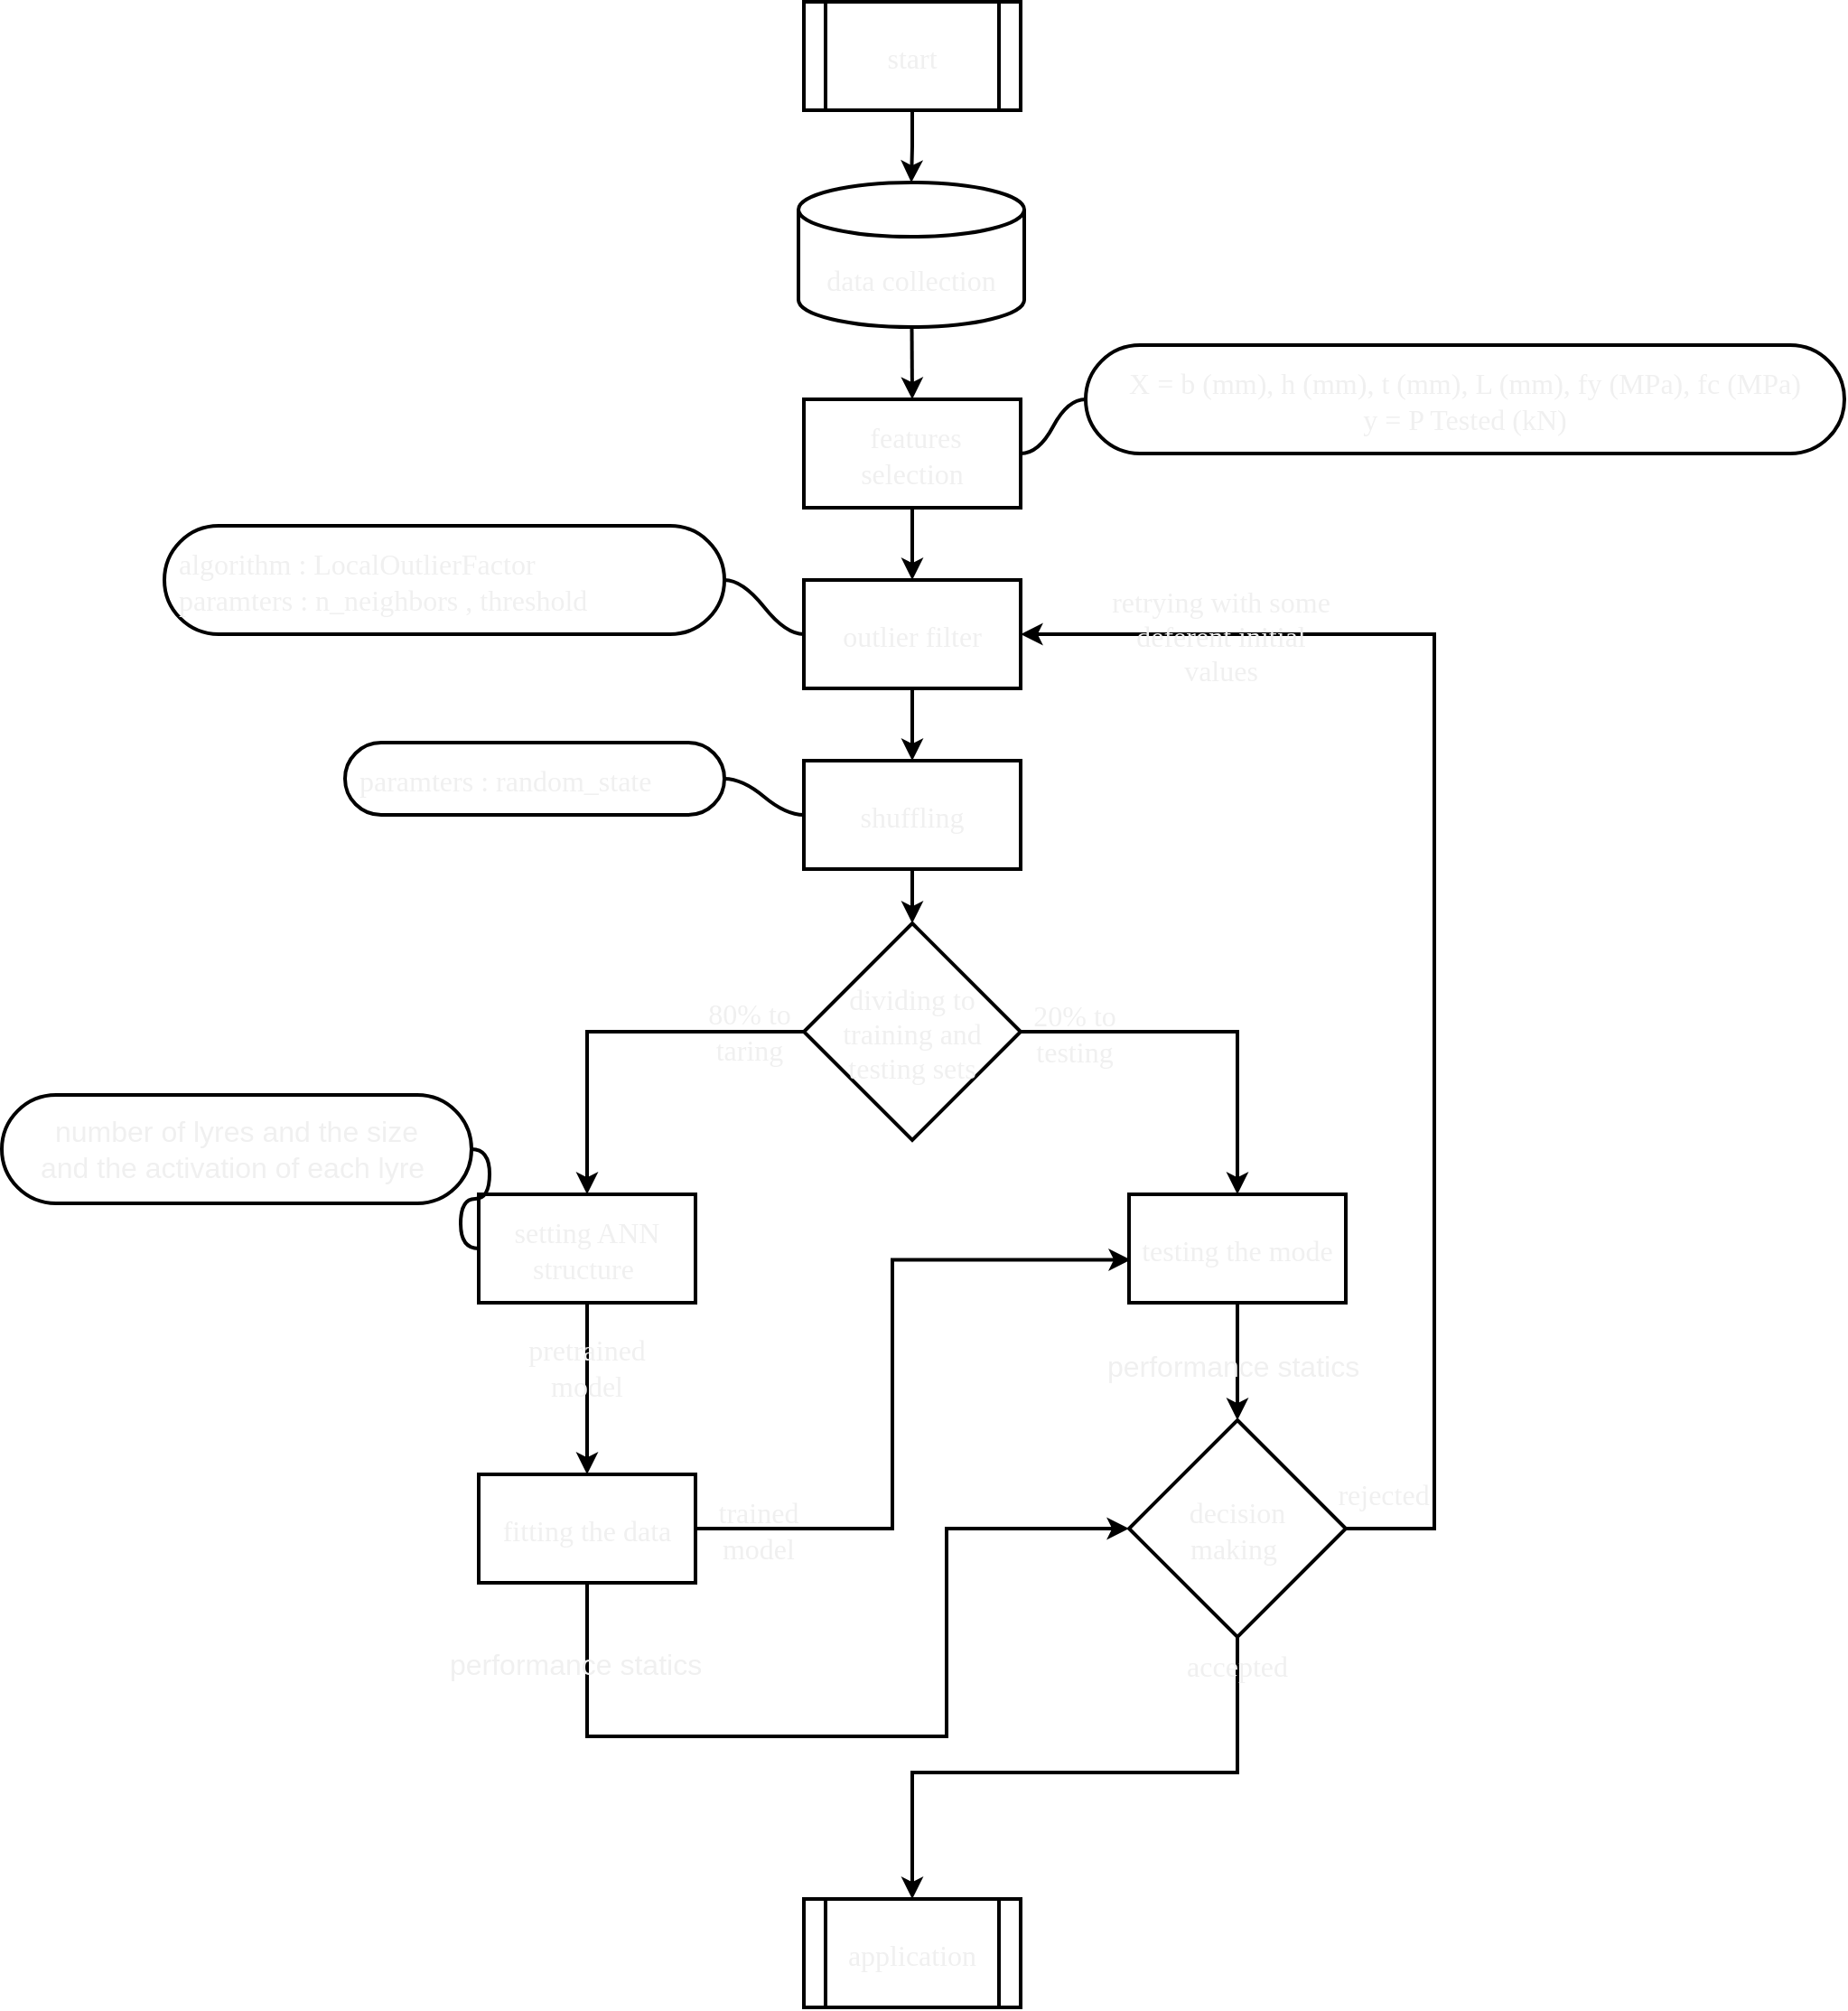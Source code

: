 <mxfile version="20.5.3" type="embed"><diagram id="C5RBs43oDa-KdzZeNtuy" name="Page-1"><mxGraphModel dx="1498" dy="1087" grid="1" gridSize="10" guides="1" tooltips="1" connect="1" arrows="1" fold="1" page="1" pageScale="1" pageWidth="1169" pageHeight="1654" math="0" shadow="0"><root><mxCell id="WIyWlLk6GJQsqaUBKTNV-0"/><mxCell id="WIyWlLk6GJQsqaUBKTNV-1" parent="WIyWlLk6GJQsqaUBKTNV-0"/><mxCell id="g3-n2oAxiO13UJBlfTeH-2" value=" features selection" style="rounded=0;strokeWidth=2;fontFamily=Times New Roman;spacing=8;spacingTop=2;snapToPoint=0;fixDash=0;editable=1;movable=1;resizable=1;rotatable=1;deletable=1;locked=0;connectable=1;backgroundOutline=0;comic=0;shadow=0;fontSize=16;fontColor=#F0F0F0;labelBackgroundColor=none;labelBorderColor=none;whiteSpace=wrap;html=1;" parent="WIyWlLk6GJQsqaUBKTNV-1" vertex="1"><mxGeometry x="551" y="420" width="120" height="60" as="geometry"/></mxCell><mxCell id="g3-n2oAxiO13UJBlfTeH-3" value="data collection" style="shape=cylinder3;boundedLbl=1;backgroundOutline=0;size=15;strokeWidth=2;fontFamily=Times New Roman;spacing=8;spacingTop=2;snapToPoint=0;fixDash=0;editable=1;movable=1;resizable=1;rotatable=1;deletable=1;locked=0;connectable=1;comic=0;shadow=0;fontSize=16;fontColor=#F0F0F0;labelBackgroundColor=none;labelBorderColor=none;whiteSpace=wrap;html=1;" parent="WIyWlLk6GJQsqaUBKTNV-1" vertex="1"><mxGeometry x="548" y="300" width="125" height="80" as="geometry"/></mxCell><mxCell id="g3-n2oAxiO13UJBlfTeH-4" value="outlier filter" style="rounded=0;strokeWidth=2;fontFamily=Times New Roman;spacing=8;spacingTop=2;snapToPoint=0;fixDash=0;editable=1;movable=1;resizable=1;rotatable=1;deletable=1;locked=0;connectable=1;backgroundOutline=0;comic=0;shadow=0;fontSize=16;fontColor=#F0F0F0;labelBackgroundColor=none;labelBorderColor=none;whiteSpace=wrap;html=1;" parent="WIyWlLk6GJQsqaUBKTNV-1" vertex="1"><mxGeometry x="551" y="520" width="120" height="60" as="geometry"/></mxCell><mxCell id="g3-n2oAxiO13UJBlfTeH-14" value="" style="edgeStyle=orthogonalEdgeStyle;rounded=0;orthogonalLoop=1;jettySize=auto;strokeWidth=2;fontFamily=Times New Roman;spacing=8;spacingTop=2;snapToPoint=0;fixDash=0;editable=1;movable=1;resizable=1;rotatable=1;deletable=1;locked=0;connectable=1;backgroundOutline=0;comic=0;shadow=0;fontSize=16;fontColor=#F0F0F0;labelBackgroundColor=none;labelBorderColor=none;html=1;" parent="WIyWlLk6GJQsqaUBKTNV-1" source="g3-n2oAxiO13UJBlfTeH-5" target="g3-n2oAxiO13UJBlfTeH-10" edge="1"><mxGeometry relative="1" as="geometry"/></mxCell><mxCell id="g3-n2oAxiO13UJBlfTeH-5" value="shuffling" style="rounded=0;strokeWidth=2;fontFamily=Times New Roman;spacing=8;spacingTop=2;snapToPoint=0;fixDash=0;editable=1;movable=1;resizable=1;rotatable=1;deletable=1;locked=0;connectable=1;backgroundOutline=0;comic=0;shadow=0;fontSize=16;fontColor=#F0F0F0;labelBackgroundColor=none;labelBorderColor=none;whiteSpace=wrap;html=1;" parent="WIyWlLk6GJQsqaUBKTNV-1" vertex="1"><mxGeometry x="551" y="620" width="120" height="60" as="geometry"/></mxCell><mxCell id="g3-n2oAxiO13UJBlfTeH-6" value="" style="endArrow=classic;rounded=0;entryX=0.5;entryY=0;entryDx=0;entryDy=0;strokeWidth=2;fontFamily=Times New Roman;spacing=8;spacingTop=2;snapToPoint=0;fixDash=0;editable=1;movable=1;resizable=1;rotatable=1;deletable=1;locked=0;connectable=1;backgroundOutline=0;comic=0;shadow=0;fontSize=16;fontColor=#F0F0F0;labelBackgroundColor=none;labelBorderColor=none;html=1;" parent="WIyWlLk6GJQsqaUBKTNV-1" source="g3-n2oAxiO13UJBlfTeH-3" target="g3-n2oAxiO13UJBlfTeH-2" edge="1"><mxGeometry width="50" height="50" relative="1" as="geometry"><mxPoint x="491" y="600" as="sourcePoint"/><mxPoint x="541" y="550" as="targetPoint"/></mxGeometry></mxCell><mxCell id="g3-n2oAxiO13UJBlfTeH-7" value="" style="endArrow=classic;rounded=0;entryX=0.5;entryY=0;entryDx=0;entryDy=0;strokeWidth=2;fontFamily=Times New Roman;spacing=8;spacingTop=2;snapToPoint=0;fixDash=0;editable=1;movable=1;resizable=1;rotatable=1;deletable=1;locked=0;connectable=1;backgroundOutline=0;comic=0;shadow=0;fontSize=16;fontColor=#F0F0F0;labelBackgroundColor=none;labelBorderColor=none;html=1;" parent="WIyWlLk6GJQsqaUBKTNV-1" source="g3-n2oAxiO13UJBlfTeH-2" target="g3-n2oAxiO13UJBlfTeH-4" edge="1"><mxGeometry width="50" height="50" relative="1" as="geometry"><mxPoint x="351" y="550" as="sourcePoint"/><mxPoint x="401" y="500" as="targetPoint"/></mxGeometry></mxCell><mxCell id="g3-n2oAxiO13UJBlfTeH-8" value="" style="endArrow=classic;rounded=0;entryX=0.5;entryY=0;entryDx=0;entryDy=0;exitX=0.5;exitY=1;exitDx=0;exitDy=0;strokeWidth=2;fontFamily=Times New Roman;spacing=8;spacingTop=2;snapToPoint=0;fixDash=0;editable=1;movable=1;resizable=1;rotatable=1;deletable=1;locked=0;connectable=1;backgroundOutline=0;comic=0;shadow=0;fontSize=16;fontColor=#F0F0F0;labelBackgroundColor=none;labelBorderColor=none;html=1;" parent="WIyWlLk6GJQsqaUBKTNV-1" source="g3-n2oAxiO13UJBlfTeH-4" target="g3-n2oAxiO13UJBlfTeH-5" edge="1"><mxGeometry width="50" height="50" relative="1" as="geometry"><mxPoint x="620" y="572" as="sourcePoint"/><mxPoint x="620" y="612" as="targetPoint"/></mxGeometry></mxCell><mxCell id="g3-n2oAxiO13UJBlfTeH-21" value="" style="edgeStyle=orthogonalEdgeStyle;rounded=0;orthogonalLoop=1;jettySize=auto;entryX=0.5;entryY=0;entryDx=0;entryDy=0;strokeWidth=2;fontFamily=Times New Roman;spacing=8;spacingTop=2;snapToPoint=0;fixDash=0;editable=1;movable=1;resizable=1;rotatable=1;deletable=1;locked=0;connectable=1;backgroundOutline=0;comic=0;shadow=0;fontSize=16;fontColor=#F0F0F0;labelBackgroundColor=none;labelBorderColor=none;html=1;" parent="WIyWlLk6GJQsqaUBKTNV-1" source="g3-n2oAxiO13UJBlfTeH-10" target="g3-n2oAxiO13UJBlfTeH-15" edge="1"><mxGeometry relative="1" as="geometry"/></mxCell><mxCell id="g3-n2oAxiO13UJBlfTeH-30" value="" style="edgeStyle=orthogonalEdgeStyle;rounded=0;orthogonalLoop=1;jettySize=auto;entryX=0.5;entryY=0;entryDx=0;entryDy=0;strokeWidth=2;fontFamily=Times New Roman;spacing=8;spacingTop=2;snapToPoint=0;fixDash=0;editable=1;movable=1;resizable=1;rotatable=1;deletable=1;locked=0;connectable=1;backgroundOutline=0;comic=0;shadow=0;fontSize=16;fontColor=#F0F0F0;labelBackgroundColor=none;labelBorderColor=none;html=1;" parent="WIyWlLk6GJQsqaUBKTNV-1" source="g3-n2oAxiO13UJBlfTeH-10" target="g3-n2oAxiO13UJBlfTeH-17" edge="1"><mxGeometry relative="1" as="geometry"/></mxCell><mxCell id="g3-n2oAxiO13UJBlfTeH-10" value="dividing to &lt;br&gt;training and testing sets" style="rhombus;strokeWidth=2;fontFamily=Times New Roman;spacing=8;spacingTop=2;snapToPoint=0;fixDash=0;editable=1;movable=1;resizable=1;rotatable=1;deletable=1;locked=0;connectable=1;backgroundOutline=0;comic=0;shadow=0;fontSize=16;fontColor=#F0F0F0;labelBackgroundColor=none;labelBorderColor=none;whiteSpace=wrap;html=1;" parent="WIyWlLk6GJQsqaUBKTNV-1" vertex="1"><mxGeometry x="551" y="710" width="120" height="120" as="geometry"/></mxCell><mxCell id="g3-n2oAxiO13UJBlfTeH-11" value="20% to testing" style="text;align=center;verticalAlign=middle;rounded=0;strokeWidth=2;fontFamily=Times New Roman;spacing=8;spacingTop=2;snapToPoint=0;fixDash=0;editable=1;movable=1;resizable=1;rotatable=1;deletable=1;locked=0;connectable=1;backgroundOutline=0;comic=0;shadow=0;fontSize=16;fontColor=#F0F0F0;labelBackgroundColor=none;labelBorderColor=none;whiteSpace=wrap;html=1;" parent="WIyWlLk6GJQsqaUBKTNV-1" vertex="1"><mxGeometry x="671" y="755" width="60" height="30" as="geometry"/></mxCell><mxCell id="g3-n2oAxiO13UJBlfTeH-12" value="80% to taring" style="text;align=center;verticalAlign=middle;rounded=0;strokeWidth=2;fontFamily=Times New Roman;spacing=8;spacingTop=2;snapToPoint=0;fixDash=0;editable=1;movable=1;resizable=1;rotatable=1;deletable=1;locked=0;connectable=1;backgroundOutline=0;comic=0;shadow=0;fontSize=16;fontColor=#F0F0F0;labelBackgroundColor=none;labelBorderColor=none;whiteSpace=wrap;html=1;" parent="WIyWlLk6GJQsqaUBKTNV-1" vertex="1"><mxGeometry x="491" y="754" width="60" height="30" as="geometry"/></mxCell><mxCell id="g3-n2oAxiO13UJBlfTeH-22" value="" style="edgeStyle=orthogonalEdgeStyle;rounded=0;orthogonalLoop=1;jettySize=auto;entryX=0.5;entryY=0;entryDx=0;entryDy=0;strokeWidth=2;fontFamily=Times New Roman;spacing=8;spacingTop=2;snapToPoint=0;fixDash=0;editable=1;movable=1;resizable=1;rotatable=1;deletable=1;locked=0;connectable=1;backgroundOutline=0;comic=0;shadow=0;fontSize=16;fontColor=#F0F0F0;labelBackgroundColor=none;labelBorderColor=none;html=1;" parent="WIyWlLk6GJQsqaUBKTNV-1" source="g3-n2oAxiO13UJBlfTeH-15" target="g3-n2oAxiO13UJBlfTeH-16" edge="1"><mxGeometry relative="1" as="geometry"/></mxCell><mxCell id="g3-n2oAxiO13UJBlfTeH-15" value="setting ANN structure " style="rounded=0;strokeWidth=2;fontFamily=Times New Roman;spacing=8;spacingTop=2;snapToPoint=0;fixDash=0;editable=1;movable=1;resizable=1;rotatable=1;deletable=1;locked=0;connectable=1;backgroundOutline=0;comic=0;shadow=0;fontSize=16;fontColor=#F0F0F0;labelBackgroundColor=none;labelBorderColor=none;whiteSpace=wrap;html=1;" parent="WIyWlLk6GJQsqaUBKTNV-1" vertex="1"><mxGeometry x="371" y="860" width="120" height="60" as="geometry"/></mxCell><mxCell id="K5SKpRPEYrI_HWHOqMPw-5" value="" style="edgeStyle=orthogonalEdgeStyle;rounded=0;orthogonalLoop=1;jettySize=auto;strokeWidth=2;fontSize=16;fontColor=#F0F0F0;labelBackgroundColor=none;labelBorderColor=none;html=1;" parent="WIyWlLk6GJQsqaUBKTNV-1" source="g3-n2oAxiO13UJBlfTeH-16" target="g3-n2oAxiO13UJBlfTeH-20" edge="1"><mxGeometry relative="1" as="geometry"><Array as="points"><mxPoint x="431" y="1160"/><mxPoint x="630" y="1160"/><mxPoint x="630" y="1045"/></Array></mxGeometry></mxCell><mxCell id="g3-n2oAxiO13UJBlfTeH-16" value="fitting the data" style="rounded=0;strokeWidth=2;fontFamily=Times New Roman;spacing=8;spacingTop=2;snapToPoint=0;fixDash=0;editable=1;movable=1;resizable=1;rotatable=1;deletable=1;locked=0;connectable=1;backgroundOutline=0;comic=0;shadow=0;fontSize=16;fontColor=#F0F0F0;labelBackgroundColor=none;labelBorderColor=none;whiteSpace=wrap;html=1;" parent="WIyWlLk6GJQsqaUBKTNV-1" vertex="1"><mxGeometry x="371" y="1015" width="120" height="60" as="geometry"/></mxCell><mxCell id="g3-n2oAxiO13UJBlfTeH-31" value="" style="edgeStyle=orthogonalEdgeStyle;rounded=0;orthogonalLoop=1;jettySize=auto;strokeWidth=2;fontFamily=Times New Roman;spacing=8;spacingTop=2;snapToPoint=0;fixDash=0;editable=1;movable=1;resizable=1;rotatable=1;deletable=1;locked=0;connectable=1;backgroundOutline=0;comic=0;shadow=0;fontSize=16;fontColor=#F0F0F0;labelBackgroundColor=none;labelBorderColor=none;html=1;" parent="WIyWlLk6GJQsqaUBKTNV-1" source="g3-n2oAxiO13UJBlfTeH-17" target="g3-n2oAxiO13UJBlfTeH-20" edge="1"><mxGeometry relative="1" as="geometry"/></mxCell><mxCell id="g3-n2oAxiO13UJBlfTeH-17" value="testing the mode" style="rounded=0;strokeWidth=2;fontFamily=Times New Roman;spacing=8;spacingTop=2;snapToPoint=0;fixDash=0;editable=1;movable=1;resizable=1;rotatable=1;deletable=1;locked=0;connectable=1;backgroundOutline=0;comic=0;shadow=0;fontSize=16;fontColor=#F0F0F0;labelBackgroundColor=none;labelBorderColor=none;whiteSpace=wrap;html=1;" parent="WIyWlLk6GJQsqaUBKTNV-1" vertex="1"><mxGeometry x="731" y="860" width="120" height="60" as="geometry"/></mxCell><mxCell id="g3-n2oAxiO13UJBlfTeH-71" value="" style="edgeStyle=orthogonalEdgeStyle;rounded=0;orthogonalLoop=1;jettySize=auto;entryX=1;entryY=0.5;entryDx=0;entryDy=0;strokeWidth=2;fontSize=16;fontColor=#F0F0F0;labelBackgroundColor=none;labelBorderColor=none;html=1;" parent="WIyWlLk6GJQsqaUBKTNV-1" source="g3-n2oAxiO13UJBlfTeH-20" target="g3-n2oAxiO13UJBlfTeH-4" edge="1"><mxGeometry relative="1" as="geometry"><Array as="points"><mxPoint x="900" y="1045"/><mxPoint x="900" y="550"/></Array></mxGeometry></mxCell><mxCell id="K5SKpRPEYrI_HWHOqMPw-0" value="" style="edgeStyle=orthogonalEdgeStyle;rounded=0;orthogonalLoop=1;jettySize=auto;strokeWidth=2;fontSize=16;fontColor=#F0F0F0;labelBackgroundColor=none;labelBorderColor=none;html=1;" parent="WIyWlLk6GJQsqaUBKTNV-1" source="g3-n2oAxiO13UJBlfTeH-20" target="g3-n2oAxiO13UJBlfTeH-48" edge="1"><mxGeometry relative="1" as="geometry"><Array as="points"><mxPoint x="791" y="1180"/><mxPoint x="611" y="1180"/></Array></mxGeometry></mxCell><mxCell id="g3-n2oAxiO13UJBlfTeH-20" value="decision making " style="rhombus;strokeWidth=2;fontFamily=Times New Roman;spacing=8;spacingTop=2;snapToPoint=0;fixDash=0;editable=1;movable=1;resizable=1;rotatable=1;deletable=1;locked=0;connectable=1;backgroundOutline=0;comic=0;shadow=0;fontSize=16;fontColor=#F0F0F0;labelBackgroundColor=none;labelBorderColor=none;whiteSpace=wrap;html=1;" parent="WIyWlLk6GJQsqaUBKTNV-1" vertex="1"><mxGeometry x="731" y="985" width="120" height="120" as="geometry"/></mxCell><mxCell id="g3-n2oAxiO13UJBlfTeH-25" value="trained&lt;br&gt;model" style="text;align=center;verticalAlign=middle;rounded=0;strokeWidth=2;fontFamily=Times New Roman;spacing=8;spacingTop=2;snapToPoint=0;fixDash=0;editable=1;movable=1;resizable=1;rotatable=1;deletable=1;locked=0;connectable=1;backgroundOutline=0;comic=0;shadow=0;fontSize=16;fontColor=#F0F0F0;labelBackgroundColor=none;labelBorderColor=none;whiteSpace=wrap;html=1;" parent="WIyWlLk6GJQsqaUBKTNV-1" vertex="1"><mxGeometry x="491" y="1030" width="70" height="30" as="geometry"/></mxCell><mxCell id="g3-n2oAxiO13UJBlfTeH-34" value="pretrained model" style="text;align=center;verticalAlign=middle;rounded=0;strokeWidth=2;fontFamily=Times New Roman;spacing=8;spacingTop=2;snapToPoint=0;fixDash=0;editable=1;movable=1;resizable=1;rotatable=1;deletable=1;locked=0;connectable=1;backgroundOutline=0;comic=0;shadow=0;fontSize=16;fontColor=#F0F0F0;labelBackgroundColor=none;labelBorderColor=none;whiteSpace=wrap;html=1;" parent="WIyWlLk6GJQsqaUBKTNV-1" vertex="1"><mxGeometry x="381" y="940" width="100" height="30" as="geometry"/></mxCell><mxCell id="g3-n2oAxiO13UJBlfTeH-35" value="start" style="shape=process;backgroundOutline=0;strokeWidth=2;fontFamily=Times New Roman;spacing=8;spacingTop=2;snapToPoint=0;fixDash=0;editable=1;movable=1;resizable=1;rotatable=1;deletable=1;locked=0;connectable=1;comic=0;shadow=0;fontSize=16;fontColor=#F0F0F0;labelBackgroundColor=none;labelBorderColor=none;whiteSpace=wrap;html=1;" parent="WIyWlLk6GJQsqaUBKTNV-1" vertex="1"><mxGeometry x="551" y="200" width="120" height="60" as="geometry"/></mxCell><mxCell id="g3-n2oAxiO13UJBlfTeH-36" value="" style="edgeStyle=orthogonalEdgeStyle;rounded=0;orthogonalLoop=1;jettySize=auto;entryX=0.5;entryY=0;entryDx=0;entryDy=0;entryPerimeter=0;strokeWidth=2;fontFamily=Times New Roman;spacing=8;spacingTop=2;snapToPoint=0;fixDash=0;editable=1;movable=1;resizable=1;rotatable=1;deletable=1;locked=0;connectable=1;backgroundOutline=0;comic=0;shadow=0;fontSize=16;fontColor=#F0F0F0;labelBackgroundColor=none;labelBorderColor=none;html=1;" parent="WIyWlLk6GJQsqaUBKTNV-1" source="g3-n2oAxiO13UJBlfTeH-35" target="g3-n2oAxiO13UJBlfTeH-3" edge="1"><mxGeometry relative="1" as="geometry"/></mxCell><mxCell id="g3-n2oAxiO13UJBlfTeH-38" value="rejected" style="text;align=center;verticalAlign=middle;rounded=0;strokeWidth=2;fontFamily=Times New Roman;spacing=8;spacingTop=2;snapToPoint=0;fixDash=0;editable=1;movable=1;resizable=1;rotatable=1;deletable=1;locked=0;connectable=1;backgroundOutline=0;comic=0;shadow=0;fontSize=16;fontColor=#F0F0F0;labelBackgroundColor=none;labelBorderColor=none;whiteSpace=wrap;html=1;" parent="WIyWlLk6GJQsqaUBKTNV-1" vertex="1"><mxGeometry x="842" y="1010" width="60" height="30" as="geometry"/></mxCell><mxCell id="g3-n2oAxiO13UJBlfTeH-43" value="retrying with some deferent initial values" style="text;align=center;verticalAlign=middle;rounded=0;strokeWidth=2;fontFamily=Times New Roman;spacing=8;spacingTop=2;snapToPoint=0;fixDash=0;editable=1;movable=1;resizable=1;rotatable=1;deletable=1;locked=0;connectable=1;backgroundOutline=0;comic=0;shadow=0;fontSize=16;fontColor=#F0F0F0;labelBackgroundColor=none;labelBorderColor=none;whiteSpace=wrap;html=1;" parent="WIyWlLk6GJQsqaUBKTNV-1" vertex="1"><mxGeometry x="707" y="535" width="150" height="30" as="geometry"/></mxCell><mxCell id="g3-n2oAxiO13UJBlfTeH-48" value="application" style="shape=process;backgroundOutline=0;strokeWidth=2;fontFamily=Times New Roman;spacing=8;spacingTop=2;snapToPoint=0;fixDash=0;editable=1;movable=1;resizable=1;rotatable=1;deletable=1;locked=0;connectable=1;comic=0;shadow=0;fontSize=16;fontColor=#F0F0F0;labelBackgroundColor=none;labelBorderColor=none;whiteSpace=wrap;html=1;" parent="WIyWlLk6GJQsqaUBKTNV-1" vertex="1"><mxGeometry x="551" y="1250" width="120" height="60" as="geometry"/></mxCell><mxCell id="g3-n2oAxiO13UJBlfTeH-50" value="accepted" style="text;align=center;verticalAlign=middle;rounded=0;strokeWidth=2;fontFamily=Times New Roman;spacing=8;spacingTop=2;snapToPoint=0;fixDash=0;editable=1;movable=1;resizable=1;rotatable=1;deletable=1;locked=0;connectable=1;backgroundOutline=0;comic=0;shadow=0;fontSize=16;fontColor=#F0F0F0;labelBackgroundColor=none;labelBorderColor=none;whiteSpace=wrap;html=1;" parent="WIyWlLk6GJQsqaUBKTNV-1" vertex="1"><mxGeometry x="761" y="1105" width="60" height="30" as="geometry"/></mxCell><mxCell id="g3-n2oAxiO13UJBlfTeH-51" value="X = b (mm), h (mm), t (mm), L (mm), fy (MPa), fc (MPa)&lt;br&gt;y = P Tested (kN)" style="whiteSpace=wrap;rounded=1;arcSize=50;align=center;verticalAlign=middle;strokeWidth=2;autosize=1;spacing=8;treeFolding=1;treeMoving=1;newEdgeStyle={&quot;edgeStyle&quot;:&quot;entityRelationEdgeStyle&quot;,&quot;startArrow&quot;:&quot;none&quot;,&quot;endArrow&quot;:&quot;none&quot;,&quot;segment&quot;:10,&quot;curved&quot;:1,&quot;sourcePerimeterSpacing&quot;:0,&quot;targetPerimeterSpacing&quot;:0};fontFamily=Times New Roman;spacingTop=2;snapToPoint=0;fixDash=0;editable=1;movable=1;resizable=1;rotatable=1;deletable=1;locked=0;connectable=1;backgroundOutline=0;comic=0;shadow=0;fontSize=16;fontColor=#F0F0F0;labelBackgroundColor=none;labelBorderColor=none;html=1;" parent="WIyWlLk6GJQsqaUBKTNV-1" vertex="1"><mxGeometry x="707" y="390" width="420" height="60" as="geometry"/></mxCell><mxCell id="g3-n2oAxiO13UJBlfTeH-52" value="" style="edgeStyle=entityRelationEdgeStyle;startArrow=none;endArrow=none;segment=10;curved=1;sourcePerimeterSpacing=0;targetPerimeterSpacing=0;rounded=0;strokeWidth=2;fontFamily=Times New Roman;spacing=8;spacingTop=2;snapToPoint=0;fixDash=0;editable=1;movable=1;resizable=1;rotatable=1;deletable=1;locked=0;connectable=1;backgroundOutline=0;comic=0;shadow=0;fontSize=16;fontColor=#F0F0F0;labelBackgroundColor=none;labelBorderColor=none;html=1;" parent="WIyWlLk6GJQsqaUBKTNV-1" source="g3-n2oAxiO13UJBlfTeH-2" target="g3-n2oAxiO13UJBlfTeH-51" edge="1"><mxGeometry relative="1" as="geometry"><mxPoint x="716" y="412" as="sourcePoint"/></mxGeometry></mxCell><mxCell id="g3-n2oAxiO13UJBlfTeH-53" value="&#9;algorithm :&amp;nbsp;LocalOutlierFactor&lt;br&gt;&#9;paramters :&amp;nbsp;n_neighbors ,&amp;nbsp;threshold" style="whiteSpace=wrap;rounded=1;arcSize=50;align=left;verticalAlign=middle;strokeWidth=2;autosize=1;spacing=8;treeFolding=1;treeMoving=1;newEdgeStyle={&quot;edgeStyle&quot;:&quot;entityRelationEdgeStyle&quot;,&quot;startArrow&quot;:&quot;none&quot;,&quot;endArrow&quot;:&quot;none&quot;,&quot;segment&quot;:10,&quot;curved&quot;:1,&quot;sourcePerimeterSpacing&quot;:0,&quot;targetPerimeterSpacing&quot;:0};fontFamily=Times New Roman;spacingTop=2;snapToPoint=0;fixDash=0;editable=1;movable=1;resizable=1;rotatable=1;deletable=1;locked=0;connectable=1;backgroundOutline=0;comic=0;shadow=0;fontSize=16;fontColor=#F0F0F0;labelBackgroundColor=none;labelBorderColor=none;html=1;" parent="WIyWlLk6GJQsqaUBKTNV-1" vertex="1"><mxGeometry x="197" y="490" width="310" height="60" as="geometry"/></mxCell><mxCell id="g3-n2oAxiO13UJBlfTeH-54" value="" style="edgeStyle=entityRelationEdgeStyle;startArrow=none;endArrow=none;segment=10;curved=1;sourcePerimeterSpacing=0;targetPerimeterSpacing=0;rounded=0;exitX=0;exitY=0.5;exitDx=0;exitDy=0;strokeWidth=2;fontFamily=Times New Roman;spacing=8;spacingTop=2;snapToPoint=0;fixDash=0;editable=1;movable=1;resizable=1;rotatable=1;deletable=1;locked=0;connectable=1;backgroundOutline=0;comic=0;shadow=0;fontSize=16;fontColor=#F0F0F0;labelBackgroundColor=none;labelBorderColor=none;html=1;" parent="WIyWlLk6GJQsqaUBKTNV-1" source="g3-n2oAxiO13UJBlfTeH-4" target="g3-n2oAxiO13UJBlfTeH-53" edge="1"><mxGeometry relative="1" as="geometry"><mxPoint x="302" y="590" as="sourcePoint"/></mxGeometry></mxCell><mxCell id="g3-n2oAxiO13UJBlfTeH-56" value="" style="edgeStyle=entityRelationEdgeStyle;rounded=0;orthogonalLoop=1;jettySize=auto;startArrow=none;endArrow=none;segment=10;curved=1;sourcePerimeterSpacing=0;targetPerimeterSpacing=0;entryX=0;entryY=0.5;entryDx=0;entryDy=0;strokeWidth=2;fontFamily=Times New Roman;spacing=8;spacingTop=2;snapToPoint=0;fixDash=0;editable=1;movable=1;resizable=1;rotatable=1;deletable=1;locked=0;connectable=1;backgroundOutline=0;comic=0;shadow=0;fontSize=16;fontColor=#F0F0F0;labelBackgroundColor=none;labelBorderColor=none;html=1;" parent="WIyWlLk6GJQsqaUBKTNV-1" source="g3-n2oAxiO13UJBlfTeH-55" target="g3-n2oAxiO13UJBlfTeH-5" edge="1"><mxGeometry relative="1" as="geometry"/></mxCell><mxCell id="g3-n2oAxiO13UJBlfTeH-55" value="paramters : random_state" style="whiteSpace=wrap;rounded=1;arcSize=50;align=left;verticalAlign=middle;strokeWidth=2;autosize=1;spacing=8;treeFolding=1;treeMoving=1;newEdgeStyle={&quot;edgeStyle&quot;:&quot;entityRelationEdgeStyle&quot;,&quot;startArrow&quot;:&quot;none&quot;,&quot;endArrow&quot;:&quot;none&quot;,&quot;segment&quot;:10,&quot;curved&quot;:1,&quot;sourcePerimeterSpacing&quot;:0,&quot;targetPerimeterSpacing&quot;:0};fontFamily=Times New Roman;spacingTop=2;snapToPoint=0;fixDash=0;editable=1;movable=1;resizable=1;rotatable=1;deletable=1;locked=0;connectable=1;backgroundOutline=0;comic=0;shadow=0;fontSize=16;fontColor=#F0F0F0;labelBackgroundColor=none;labelBorderColor=none;html=1;" parent="WIyWlLk6GJQsqaUBKTNV-1" vertex="1"><mxGeometry x="297" y="610" width="210" height="40" as="geometry"/></mxCell><mxCell id="g3-n2oAxiO13UJBlfTeH-63" value="" style="edgeStyle=entityRelationEdgeStyle;rounded=0;orthogonalLoop=1;jettySize=auto;startArrow=none;endArrow=none;segment=10;curved=1;sourcePerimeterSpacing=0;targetPerimeterSpacing=0;entryX=0;entryY=0.5;entryDx=0;entryDy=0;strokeWidth=2;snapToPoint=0;fixDash=0;editable=1;movable=1;resizable=1;rotatable=1;deletable=1;locked=0;connectable=1;backgroundOutline=0;comic=0;shadow=0;fontSize=16;fontColor=#F0F0F0;labelBackgroundColor=none;labelBorderColor=none;html=1;" parent="WIyWlLk6GJQsqaUBKTNV-1" source="g3-n2oAxiO13UJBlfTeH-59" target="g3-n2oAxiO13UJBlfTeH-15" edge="1"><mxGeometry relative="1" as="geometry"/></mxCell><mxCell id="g3-n2oAxiO13UJBlfTeH-59" value="number of lyres and the size &lt;br&gt;and the activation of each lyre&amp;nbsp;" style="whiteSpace=wrap;rounded=1;arcSize=50;align=center;verticalAlign=middle;strokeWidth=2;autosize=1;spacing=4;treeFolding=1;treeMoving=1;newEdgeStyle={&quot;edgeStyle&quot;:&quot;entityRelationEdgeStyle&quot;,&quot;startArrow&quot;:&quot;none&quot;,&quot;endArrow&quot;:&quot;none&quot;,&quot;segment&quot;:10,&quot;curved&quot;:1,&quot;sourcePerimeterSpacing&quot;:0,&quot;targetPerimeterSpacing&quot;:0};snapToPoint=0;fixDash=0;editable=1;movable=1;resizable=1;rotatable=1;deletable=1;locked=0;connectable=1;backgroundOutline=0;comic=0;shadow=0;fontSize=16;fontColor=#F0F0F0;labelBackgroundColor=none;labelBorderColor=none;html=1;" parent="WIyWlLk6GJQsqaUBKTNV-1" vertex="1"><mxGeometry x="107" y="805" width="260" height="60" as="geometry"/></mxCell><mxCell id="g3-n2oAxiO13UJBlfTeH-69" value="" style="edgeStyle=orthogonalEdgeStyle;rounded=0;orthogonalLoop=1;jettySize=auto;entryX=0.008;entryY=0.604;entryDx=0;entryDy=0;entryPerimeter=0;strokeWidth=2;fontSize=16;fontColor=#F0F0F0;labelBackgroundColor=none;labelBorderColor=none;html=1;" parent="WIyWlLk6GJQsqaUBKTNV-1" source="g3-n2oAxiO13UJBlfTeH-16" target="g3-n2oAxiO13UJBlfTeH-17" edge="1"><mxGeometry relative="1" as="geometry"><Array as="points"><mxPoint x="600" y="1045"/><mxPoint x="600" y="896"/></Array></mxGeometry></mxCell><mxCell id="2" value="performance statics " style="text;strokeColor=none;fillColor=none;align=center;verticalAlign=middle;rounded=0;fontSize=16;fontColor=#F0F0F0;labelBackgroundColor=none;labelBorderColor=none;whiteSpace=wrap;html=1;" vertex="1" parent="WIyWlLk6GJQsqaUBKTNV-1"><mxGeometry x="711" y="940" width="160" height="30" as="geometry"/></mxCell><mxCell id="3" value="performance statics " style="text;strokeColor=none;fillColor=none;align=center;verticalAlign=middle;rounded=0;fontSize=16;fontColor=#F0F0F0;labelBackgroundColor=none;labelBorderColor=none;whiteSpace=wrap;html=1;" vertex="1" parent="WIyWlLk6GJQsqaUBKTNV-1"><mxGeometry x="347" y="1105" width="160" height="30" as="geometry"/></mxCell></root></mxGraphModel></diagram></mxfile>